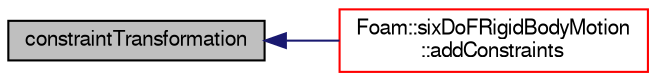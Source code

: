 digraph "constraintTransformation"
{
  bgcolor="transparent";
  edge [fontname="FreeSans",fontsize="10",labelfontname="FreeSans",labelfontsize="10"];
  node [fontname="FreeSans",fontsize="10",shape=record];
  rankdir="LR";
  Node81 [label="constraintTransformation",height=0.2,width=0.4,color="black", fillcolor="grey75", style="filled", fontcolor="black"];
  Node81 -> Node82 [dir="back",color="midnightblue",fontsize="10",style="solid",fontname="FreeSans"];
  Node82 [label="Foam::sixDoFRigidBodyMotion\l::addConstraints",height=0.2,width=0.4,color="red",URL="$a29530.html#a23dd71414ffe550535f783a02bea023b",tooltip="Add restraints to the motion, public to allow external. "];
}
